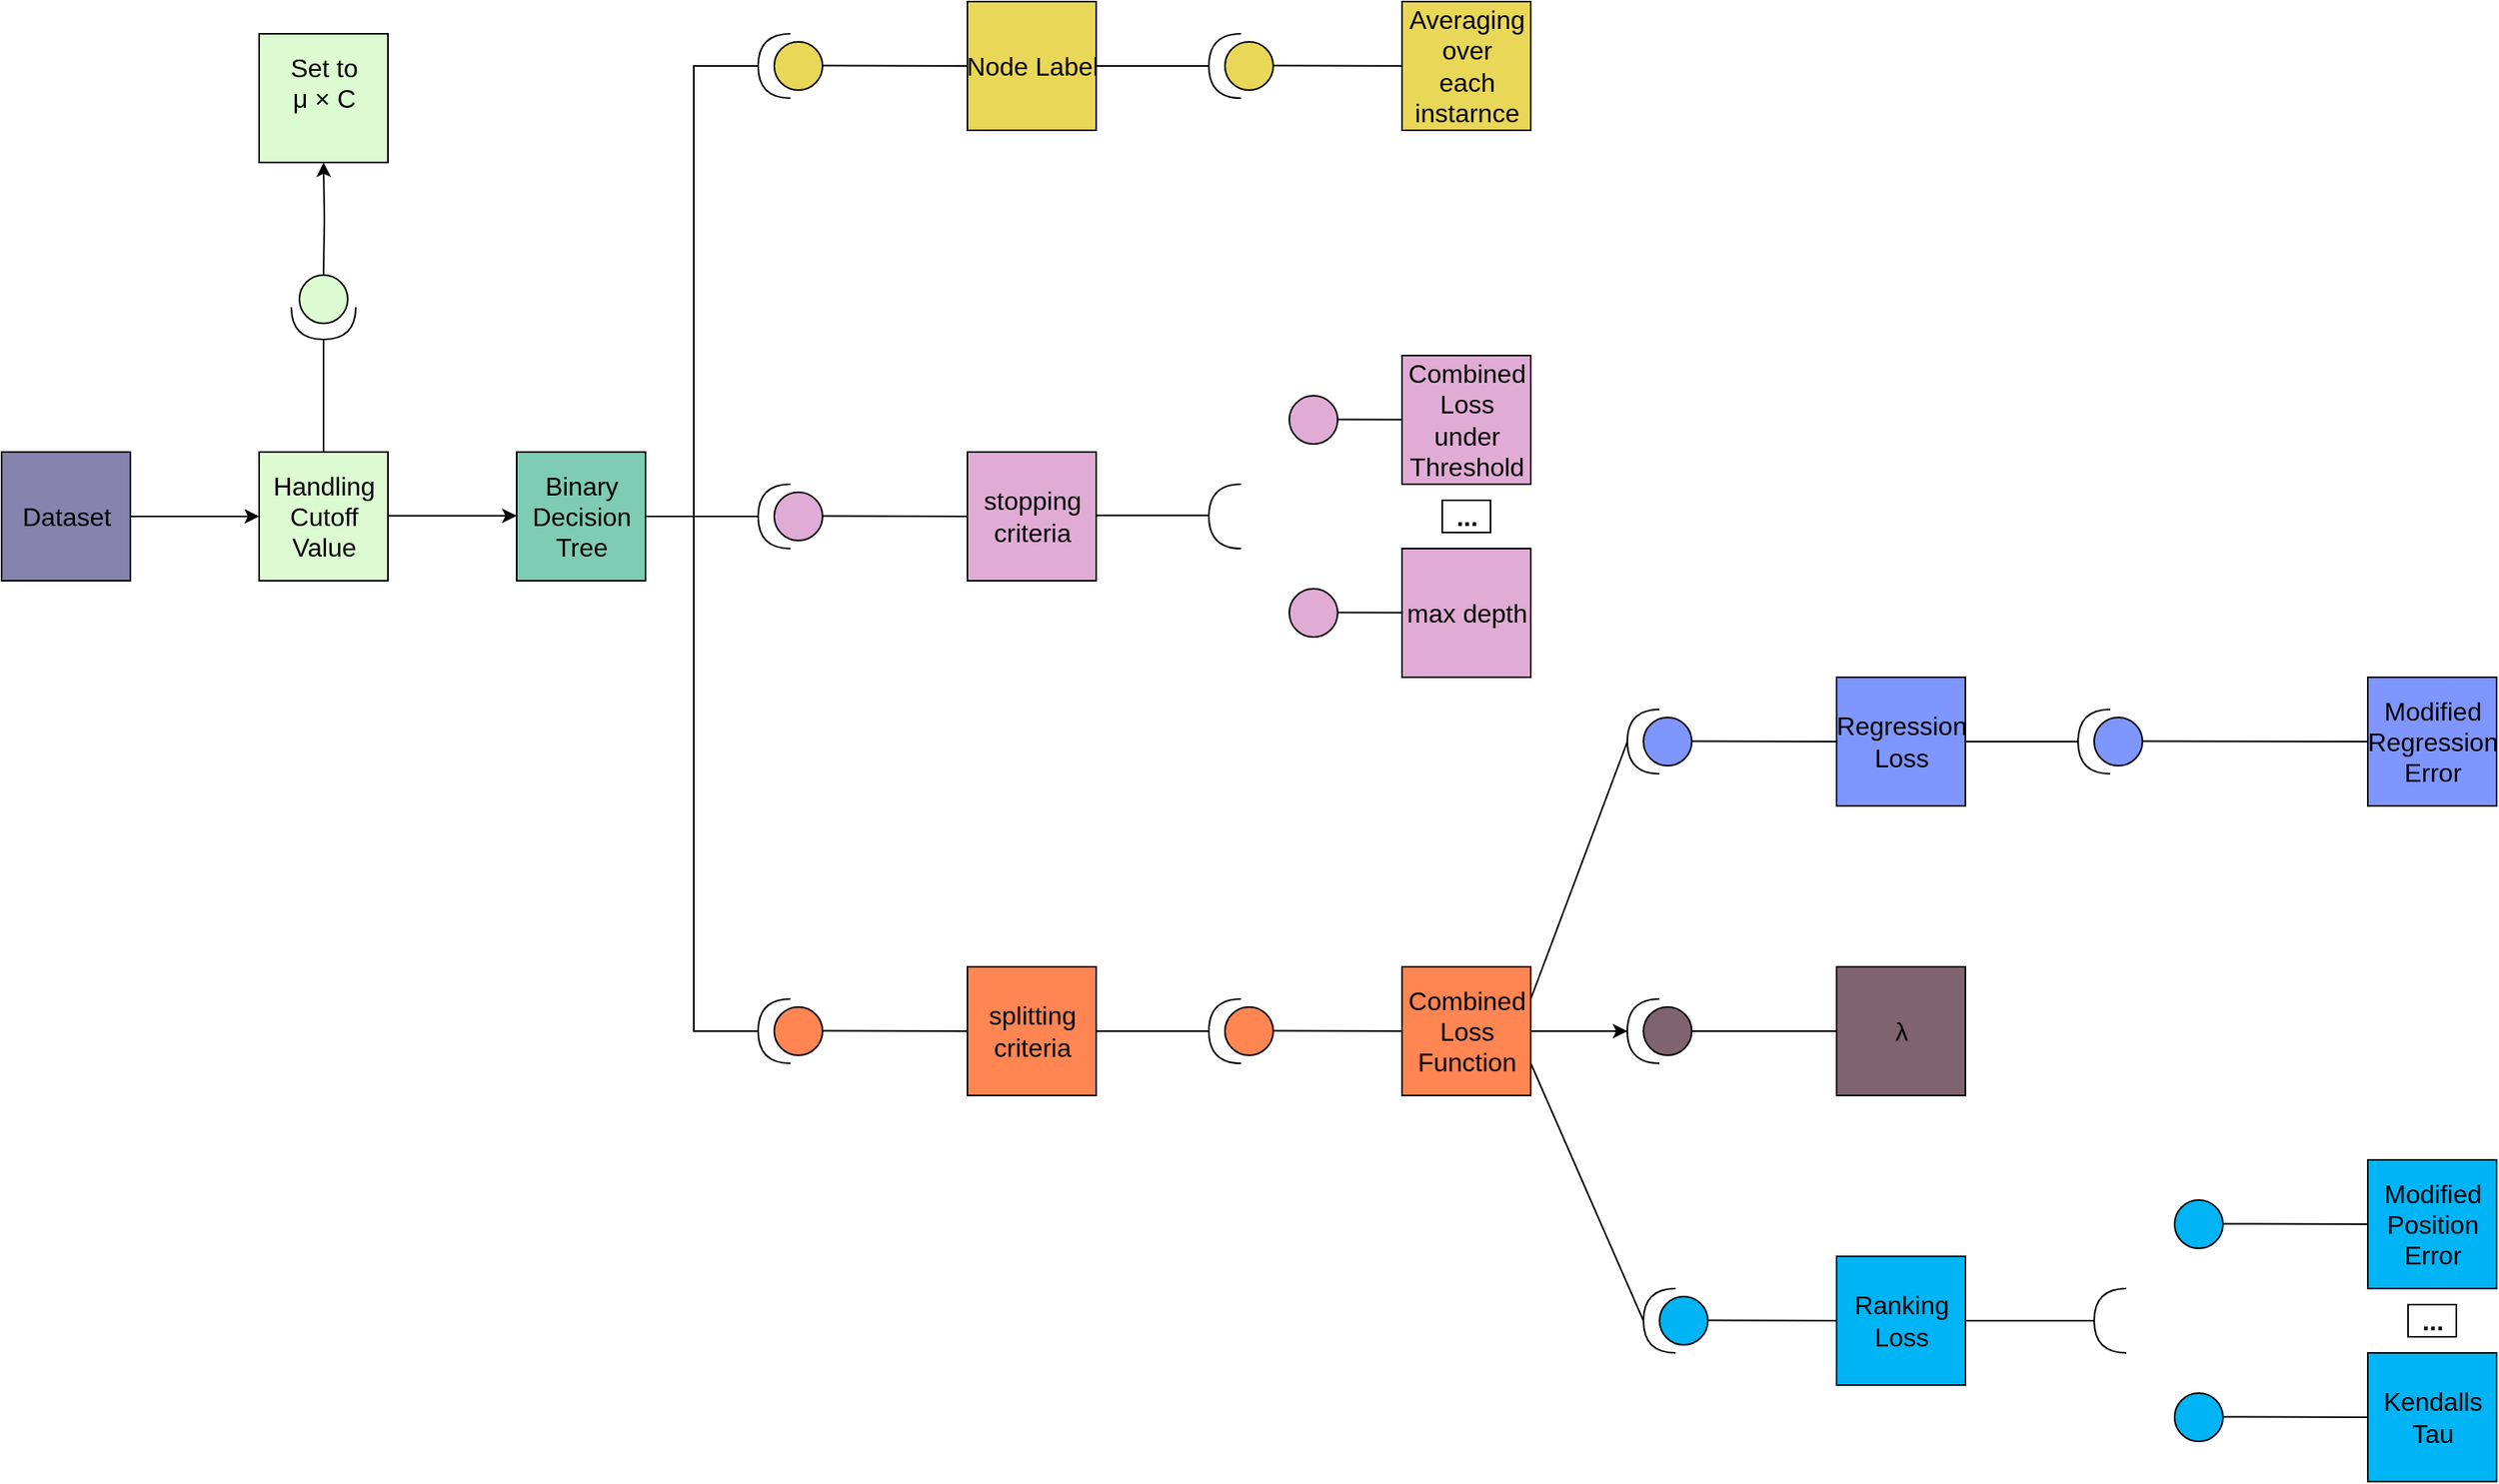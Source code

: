 <mxfile version="15.9.6" type="github">
  <diagram id="wFE0QG_FPsp0jaGvCLVb" name="Page-1">
    <mxGraphModel dx="3160" dy="2031" grid="1" gridSize="10" guides="1" tooltips="1" connect="1" arrows="1" fold="1" page="1" pageScale="1" pageWidth="850" pageHeight="1100" math="0" shadow="0">
      <root>
        <mxCell id="0" />
        <mxCell id="1" parent="0" />
        <mxCell id="tZ7djmpZorgxgHxO5tKS-25" value="" style="edgeStyle=orthogonalEdgeStyle;rounded=0;orthogonalLoop=1;jettySize=auto;html=1;fontSize=16;strokeColor=#000000;" parent="1" source="tZ7djmpZorgxgHxO5tKS-6" target="tZ7djmpZorgxgHxO5tKS-11" edge="1">
          <mxGeometry relative="1" as="geometry" />
        </mxCell>
        <mxCell id="tZ7djmpZorgxgHxO5tKS-6" value="Dataset" style="html=1;rounded=0;rotation=0;fontSize=16;fillColor=#8484AE;strokeColor=#000000;" parent="1" vertex="1">
          <mxGeometry x="50" y="400" width="80" height="80" as="geometry" />
        </mxCell>
        <mxCell id="tZ7djmpZorgxgHxO5tKS-11" value="Handling&lt;br style=&quot;font-size: 16px;&quot;&gt;Cutoff&lt;br style=&quot;font-size: 16px;&quot;&gt;Value" style="html=1;rounded=0;fontSize=16;fillColor=#DDFBD2;strokeColor=#000000;" parent="1" vertex="1">
          <mxGeometry x="210" y="400" width="80" height="80" as="geometry" />
        </mxCell>
        <mxCell id="tZ7djmpZorgxgHxO5tKS-31" value="Set to&lt;br style=&quot;font-size: 16px;&quot;&gt;μ&amp;nbsp;&lt;span style=&quot;font-size: 16px;&quot;&gt;× C&lt;br style=&quot;font-size: 16px;&quot;&gt;&lt;br style=&quot;font-size: 16px;&quot;&gt;&lt;/span&gt;" style="html=1;rounded=0;fontSize=16;fillColor=#DDFBD2;strokeColor=#000000;" parent="1" vertex="1">
          <mxGeometry x="210" y="140" width="80" height="80" as="geometry" />
        </mxCell>
        <mxCell id="tZ7djmpZorgxgHxO5tKS-32" value="" style="edgeStyle=orthogonalEdgeStyle;rounded=0;orthogonalLoop=1;jettySize=auto;html=1;fontSize=16;strokeColor=#000000;" parent="1" edge="1">
          <mxGeometry relative="1" as="geometry">
            <mxPoint x="290.0" y="439.66" as="sourcePoint" />
            <mxPoint x="370" y="439.66" as="targetPoint" />
          </mxGeometry>
        </mxCell>
        <mxCell id="tZ7djmpZorgxgHxO5tKS-33" value="Binary&lt;br style=&quot;font-size: 16px;&quot;&gt;Decision&lt;br style=&quot;font-size: 16px;&quot;&gt;Tree" style="html=1;rounded=0;fontSize=16;fillColor=#7ECCB3;strokeColor=#000000;gradientColor=none;" parent="1" vertex="1">
          <mxGeometry x="370" y="400" width="80" height="80" as="geometry" />
        </mxCell>
        <mxCell id="tZ7djmpZorgxgHxO5tKS-36" value="Node Label" style="html=1;rounded=0;fontSize=16;fillColor=#E9D758;strokeColor=#000000;" parent="1" vertex="1">
          <mxGeometry x="650" y="120" width="80" height="80" as="geometry" />
        </mxCell>
        <mxCell id="tZ7djmpZorgxgHxO5tKS-29" value="" style="ellipse;fillColor=#E9D758;strokeColor=#000000;fontSize=16;" parent="1" vertex="1">
          <mxGeometry x="810" y="145" width="30" height="30" as="geometry" />
        </mxCell>
        <mxCell id="tZ7djmpZorgxgHxO5tKS-30" value="" style="endArrow=none;html=1;rounded=0;entryX=0.5;entryY=0;entryDx=0;entryDy=0;fontSize=16;strokeColor=#000000;" parent="1" edge="1">
          <mxGeometry relative="1" as="geometry">
            <mxPoint x="930" y="160" as="sourcePoint" />
            <mxPoint x="840" y="159.76" as="targetPoint" />
          </mxGeometry>
        </mxCell>
        <mxCell id="tZ7djmpZorgxgHxO5tKS-46" value="Averaging&lt;br style=&quot;font-size: 16px;&quot;&gt;over&lt;br style=&quot;font-size: 16px;&quot;&gt;each&lt;br style=&quot;font-size: 16px;&quot;&gt;instarnce" style="html=1;rounded=0;fontSize=16;fillColor=#E9D758;strokeColor=#000000;" parent="1" vertex="1">
          <mxGeometry x="920" y="120" width="80" height="80" as="geometry" />
        </mxCell>
        <mxCell id="tZ7djmpZorgxgHxO5tKS-44" value="" style="ellipse;fillColor=#DDFBD2;strokeColor=#000000;fontSize=16;" parent="1" vertex="1">
          <mxGeometry x="235" y="290" width="30" height="30" as="geometry" />
        </mxCell>
        <mxCell id="tZ7djmpZorgxgHxO5tKS-47" value="stopping&lt;br style=&quot;font-size: 16px;&quot;&gt;criteria" style="html=1;rounded=0;fontSize=16;fillColor=#E0ACD5;strokeColor=#000000;" parent="1" vertex="1">
          <mxGeometry x="650" y="400" width="80" height="80" as="geometry" />
        </mxCell>
        <mxCell id="tZ7djmpZorgxgHxO5tKS-52" value="" style="ellipse;fillColor=#E0ACD5;strokeColor=#000000;fontSize=16;" parent="1" vertex="1">
          <mxGeometry x="850" y="365" width="30" height="30" as="geometry" />
        </mxCell>
        <mxCell id="tZ7djmpZorgxgHxO5tKS-53" value="" style="endArrow=none;html=1;rounded=0;entryX=0.5;entryY=0;entryDx=0;entryDy=0;fontSize=16;strokeColor=#000000;" parent="1" edge="1">
          <mxGeometry relative="1" as="geometry">
            <mxPoint x="970" y="380" as="sourcePoint" />
            <mxPoint x="880" y="379.76" as="targetPoint" />
          </mxGeometry>
        </mxCell>
        <mxCell id="tZ7djmpZorgxgHxO5tKS-54" value="Combined&lt;br style=&quot;font-size: 16px;&quot;&gt;Loss&lt;br style=&quot;font-size: 16px;&quot;&gt;under&lt;br style=&quot;font-size: 16px;&quot;&gt;Threshold" style="html=1;rounded=0;fontSize=16;fillColor=#E0ACD5;strokeColor=#000000;" parent="1" vertex="1">
          <mxGeometry x="920" y="340" width="80" height="80" as="geometry" />
        </mxCell>
        <mxCell id="tZ7djmpZorgxgHxO5tKS-56" value="" style="ellipse;fillColor=#E0ACD5;strokeColor=#000000;fontSize=16;" parent="1" vertex="1">
          <mxGeometry x="850" y="485" width="30" height="30" as="geometry" />
        </mxCell>
        <mxCell id="tZ7djmpZorgxgHxO5tKS-57" value="" style="endArrow=none;html=1;rounded=0;entryX=0.5;entryY=0;entryDx=0;entryDy=0;fontSize=16;strokeColor=#000000;" parent="1" edge="1">
          <mxGeometry relative="1" as="geometry">
            <mxPoint x="970" y="500" as="sourcePoint" />
            <mxPoint x="880" y="499.76" as="targetPoint" />
          </mxGeometry>
        </mxCell>
        <mxCell id="tZ7djmpZorgxgHxO5tKS-58" value="max depth" style="html=1;rounded=0;fontSize=16;fillColor=#E0ACD5;strokeColor=#000000;" parent="1" vertex="1">
          <mxGeometry x="920" y="460" width="80" height="80" as="geometry" />
        </mxCell>
        <mxCell id="tZ7djmpZorgxgHxO5tKS-59" value="&lt;font style=&quot;font-size: 16px&quot;&gt;&lt;b style=&quot;font-size: 16px;&quot;&gt;...&lt;/b&gt;&lt;/font&gt;" style="text;html=1;align=center;verticalAlign=middle;resizable=0;points=[];autosize=1;strokeColor=#000000;fillColor=none;fontSize=16;" parent="1" vertex="1">
          <mxGeometry x="945" y="430" width="30" height="20" as="geometry" />
        </mxCell>
        <mxCell id="tZ7djmpZorgxgHxO5tKS-60" value="splitting&lt;br style=&quot;font-size: 16px;&quot;&gt;criteria" style="html=1;rounded=0;fontSize=16;fillColor=#FF8552;strokeColor=#000000;" parent="1" vertex="1">
          <mxGeometry x="650" y="720" width="80" height="80" as="geometry" />
        </mxCell>
        <mxCell id="tZ7djmpZorgxgHxO5tKS-62" value="" style="shape=requiredInterface;html=1;verticalLabelPosition=bottom;sketch=0;rotation=90;direction=south;fontSize=16;strokeColor=#000000;" parent="1" vertex="1">
          <mxGeometry x="790" y="750" width="40" height="20" as="geometry" />
        </mxCell>
        <mxCell id="tZ7djmpZorgxgHxO5tKS-63" value="" style="endArrow=none;html=1;rounded=0;exitX=1;exitY=0.5;exitDx=0;exitDy=0;exitPerimeter=0;fontSize=16;strokeColor=#000000;" parent="1" source="tZ7djmpZorgxgHxO5tKS-62" edge="1">
          <mxGeometry relative="1" as="geometry">
            <mxPoint x="-40" y="340" as="sourcePoint" />
            <mxPoint x="730" y="760" as="targetPoint" />
          </mxGeometry>
        </mxCell>
        <mxCell id="tZ7djmpZorgxgHxO5tKS-65" value="" style="ellipse;fillColor=#FF8552;strokeColor=#000000;fontSize=16;" parent="1" vertex="1">
          <mxGeometry x="810" y="745" width="30" height="30" as="geometry" />
        </mxCell>
        <mxCell id="tZ7djmpZorgxgHxO5tKS-66" value="" style="endArrow=none;html=1;rounded=0;entryX=0.5;entryY=0;entryDx=0;entryDy=0;fontSize=16;strokeColor=#000000;" parent="1" edge="1">
          <mxGeometry relative="1" as="geometry">
            <mxPoint x="930" y="760" as="sourcePoint" />
            <mxPoint x="840" y="759.76" as="targetPoint" />
          </mxGeometry>
        </mxCell>
        <mxCell id="tZ7djmpZorgxgHxO5tKS-132" value="" style="edgeStyle=orthogonalEdgeStyle;rounded=0;orthogonalLoop=1;jettySize=auto;html=1;fontSize=16;strokeColor=#000000;" parent="1" source="tZ7djmpZorgxgHxO5tKS-67" target="tZ7djmpZorgxgHxO5tKS-81" edge="1">
          <mxGeometry relative="1" as="geometry" />
        </mxCell>
        <mxCell id="tZ7djmpZorgxgHxO5tKS-67" value="Combined&lt;br style=&quot;font-size: 16px;&quot;&gt;Loss&lt;br style=&quot;font-size: 16px;&quot;&gt;Function" style="html=1;rounded=0;fontSize=16;fillColor=#FF8552;strokeColor=#000000;" parent="1" vertex="1">
          <mxGeometry x="920" y="720" width="80" height="80" as="geometry" />
        </mxCell>
        <mxCell id="tZ7djmpZorgxgHxO5tKS-68" value="" style="shape=requiredInterface;html=1;verticalLabelPosition=bottom;sketch=0;rotation=90;direction=south;fontSize=16;strokeColor=#000000;" parent="1" vertex="1">
          <mxGeometry x="1050" y="570" width="40" height="20" as="geometry" />
        </mxCell>
        <mxCell id="tZ7djmpZorgxgHxO5tKS-69" value="" style="endArrow=none;html=1;rounded=0;exitX=1;exitY=0.5;exitDx=0;exitDy=0;exitPerimeter=0;entryX=1;entryY=0.25;entryDx=0;entryDy=0;fontSize=16;strokeColor=#000000;" parent="1" source="tZ7djmpZorgxgHxO5tKS-68" target="tZ7djmpZorgxgHxO5tKS-67" edge="1">
          <mxGeometry relative="1" as="geometry">
            <mxPoint x="230" y="200" as="sourcePoint" />
            <mxPoint x="1000" y="620" as="targetPoint" />
          </mxGeometry>
        </mxCell>
        <mxCell id="tZ7djmpZorgxgHxO5tKS-70" value="" style="shape=requiredInterface;html=1;verticalLabelPosition=bottom;sketch=0;rotation=90;direction=south;fontSize=16;strokeColor=#000000;" parent="1" vertex="1">
          <mxGeometry x="1060" y="930" width="40" height="20" as="geometry" />
        </mxCell>
        <mxCell id="tZ7djmpZorgxgHxO5tKS-71" value="" style="endArrow=none;html=1;rounded=0;exitX=1;exitY=0.5;exitDx=0;exitDy=0;exitPerimeter=0;entryX=1;entryY=0.75;entryDx=0;entryDy=0;fontSize=16;strokeColor=#000000;" parent="1" source="tZ7djmpZorgxgHxO5tKS-70" target="tZ7djmpZorgxgHxO5tKS-67" edge="1">
          <mxGeometry relative="1" as="geometry">
            <mxPoint x="255" y="500" as="sourcePoint" />
            <mxPoint x="1010" y="900" as="targetPoint" />
          </mxGeometry>
        </mxCell>
        <mxCell id="tZ7djmpZorgxgHxO5tKS-72" value="" style="ellipse;fillColor=#7F96FF;strokeColor=#000000;fontSize=16;" parent="1" vertex="1">
          <mxGeometry x="1070" y="565" width="30" height="30" as="geometry" />
        </mxCell>
        <mxCell id="tZ7djmpZorgxgHxO5tKS-73" value="" style="endArrow=none;html=1;rounded=0;entryX=0.5;entryY=0;entryDx=0;entryDy=0;fontSize=16;strokeColor=#000000;" parent="1" edge="1">
          <mxGeometry relative="1" as="geometry">
            <mxPoint x="1190" y="580" as="sourcePoint" />
            <mxPoint x="1100" y="579.76" as="targetPoint" />
          </mxGeometry>
        </mxCell>
        <mxCell id="tZ7djmpZorgxgHxO5tKS-74" value="Regression&lt;br style=&quot;font-size: 16px;&quot;&gt;Loss" style="html=1;rounded=0;fontSize=16;fillColor=#7F96FF;strokeColor=#000000;" parent="1" vertex="1">
          <mxGeometry x="1190" y="540" width="80" height="80" as="geometry" />
        </mxCell>
        <mxCell id="tZ7djmpZorgxgHxO5tKS-75" value="" style="ellipse;fillColor=#00B4F5;strokeColor=#000000;fontSize=16;" parent="1" vertex="1">
          <mxGeometry x="1080" y="925" width="30" height="30" as="geometry" />
        </mxCell>
        <mxCell id="tZ7djmpZorgxgHxO5tKS-76" value="" style="endArrow=none;html=1;rounded=0;entryX=0.5;entryY=0;entryDx=0;entryDy=0;fontSize=16;strokeColor=#000000;" parent="1" edge="1">
          <mxGeometry relative="1" as="geometry">
            <mxPoint x="1200" y="940" as="sourcePoint" />
            <mxPoint x="1110" y="939.76" as="targetPoint" />
          </mxGeometry>
        </mxCell>
        <mxCell id="tZ7djmpZorgxgHxO5tKS-77" value="Ranking&lt;br style=&quot;font-size: 16px;&quot;&gt;Loss" style="html=1;rounded=0;fontSize=16;fillColor=#00B4F5;strokeColor=#000000;" parent="1" vertex="1">
          <mxGeometry x="1190" y="900" width="80" height="80" as="geometry" />
        </mxCell>
        <mxCell id="tZ7djmpZorgxgHxO5tKS-78" value="" style="ellipse;fillColor=#7F636E;strokeColor=#000000;fontSize=16;" parent="1" vertex="1">
          <mxGeometry x="1070" y="745" width="30" height="30" as="geometry" />
        </mxCell>
        <mxCell id="tZ7djmpZorgxgHxO5tKS-79" value="" style="endArrow=none;html=1;rounded=0;exitX=0;exitY=0.5;exitDx=0;exitDy=0;fontSize=16;strokeColor=#000000;" parent="1" source="tZ7djmpZorgxgHxO5tKS-80" edge="1">
          <mxGeometry relative="1" as="geometry">
            <mxPoint x="1170.0" y="760" as="sourcePoint" />
            <mxPoint x="1100" y="760" as="targetPoint" />
          </mxGeometry>
        </mxCell>
        <mxCell id="tZ7djmpZorgxgHxO5tKS-80" value="&lt;font style=&quot;font-size: 16px;&quot;&gt;λ&lt;/font&gt;" style="html=1;rounded=0;fontSize=16;fillColor=#7F636E;strokeColor=#000000;" parent="1" vertex="1">
          <mxGeometry x="1190" y="720" width="80" height="80" as="geometry" />
        </mxCell>
        <mxCell id="tZ7djmpZorgxgHxO5tKS-81" value="" style="shape=requiredInterface;html=1;verticalLabelPosition=bottom;sketch=0;rotation=90;direction=south;fontSize=16;strokeColor=#000000;" parent="1" vertex="1">
          <mxGeometry x="1050" y="750" width="40" height="20" as="geometry" />
        </mxCell>
        <mxCell id="tZ7djmpZorgxgHxO5tKS-82" value="" style="endArrow=none;html=1;rounded=0;exitX=1;exitY=0.5;exitDx=0;exitDy=0;exitPerimeter=0;fontSize=16;strokeColor=#000000;" parent="1" source="tZ7djmpZorgxgHxO5tKS-81" edge="1">
          <mxGeometry relative="1" as="geometry">
            <mxPoint x="280" y="305" as="sourcePoint" />
            <mxPoint x="1010" y="760" as="targetPoint" />
          </mxGeometry>
        </mxCell>
        <mxCell id="tZ7djmpZorgxgHxO5tKS-114" value="" style="ellipse;fillColor=#7F96FF;strokeColor=#000000;fontSize=16;" parent="1" vertex="1">
          <mxGeometry x="1350" y="565" width="30" height="30" as="geometry" />
        </mxCell>
        <mxCell id="tZ7djmpZorgxgHxO5tKS-115" value="" style="endArrow=none;html=1;rounded=0;entryX=0.5;entryY=0;entryDx=0;entryDy=0;exitX=0;exitY=0.5;exitDx=0;exitDy=0;fontSize=16;strokeColor=#000000;" parent="1" source="tZ7djmpZorgxgHxO5tKS-116" edge="1">
          <mxGeometry relative="1" as="geometry">
            <mxPoint x="1470" y="580" as="sourcePoint" />
            <mxPoint x="1380" y="579.76" as="targetPoint" />
          </mxGeometry>
        </mxCell>
        <mxCell id="tZ7djmpZorgxgHxO5tKS-116" value="Modified&lt;br style=&quot;font-size: 16px;&quot;&gt;Regression&lt;br style=&quot;font-size: 16px;&quot;&gt;Error" style="html=1;rounded=0;fontSize=16;fillColor=#7F96FF;strokeColor=#000000;" parent="1" vertex="1">
          <mxGeometry x="1520" y="540" width="80" height="80" as="geometry" />
        </mxCell>
        <mxCell id="tZ7djmpZorgxgHxO5tKS-123" value="" style="ellipse;fillColor=#00B4F5;strokeColor=#000000;fontSize=16;" parent="1" vertex="1">
          <mxGeometry x="1400" y="865" width="30" height="30" as="geometry" />
        </mxCell>
        <mxCell id="tZ7djmpZorgxgHxO5tKS-124" value="" style="endArrow=none;html=1;rounded=0;entryX=0.5;entryY=0;entryDx=0;entryDy=0;fontSize=16;strokeColor=#000000;" parent="1" edge="1">
          <mxGeometry relative="1" as="geometry">
            <mxPoint x="1520" y="880" as="sourcePoint" />
            <mxPoint x="1430" y="879.76" as="targetPoint" />
          </mxGeometry>
        </mxCell>
        <mxCell id="tZ7djmpZorgxgHxO5tKS-125" value="Modified&lt;br style=&quot;font-size: 16px;&quot;&gt;Position&lt;br style=&quot;font-size: 16px;&quot;&gt;Error" style="html=1;rounded=0;fontSize=16;fillColor=#00B4F5;strokeColor=#000000;" parent="1" vertex="1">
          <mxGeometry x="1520" y="840" width="80" height="80" as="geometry" />
        </mxCell>
        <mxCell id="tZ7djmpZorgxgHxO5tKS-126" value="" style="ellipse;fillColor=#00B4F5;strokeColor=#000000;fontSize=16;" parent="1" vertex="1">
          <mxGeometry x="1400" y="985" width="30" height="30" as="geometry" />
        </mxCell>
        <mxCell id="tZ7djmpZorgxgHxO5tKS-127" value="" style="endArrow=none;html=1;rounded=0;entryX=0.5;entryY=0;entryDx=0;entryDy=0;fontSize=16;strokeColor=#000000;" parent="1" edge="1">
          <mxGeometry relative="1" as="geometry">
            <mxPoint x="1520" y="1000" as="sourcePoint" />
            <mxPoint x="1430" y="999.76" as="targetPoint" />
          </mxGeometry>
        </mxCell>
        <mxCell id="tZ7djmpZorgxgHxO5tKS-128" value="Kendalls&lt;br style=&quot;font-size: 16px;&quot;&gt;Tau" style="html=1;rounded=0;fontSize=16;fillColor=#00B4F5;strokeColor=#000000;" parent="1" vertex="1">
          <mxGeometry x="1520" y="960" width="80" height="80" as="geometry" />
        </mxCell>
        <mxCell id="tZ7djmpZorgxgHxO5tKS-130" value="&lt;font style=&quot;font-size: 16px&quot;&gt;&lt;b style=&quot;font-size: 16px;&quot;&gt;...&lt;/b&gt;&lt;/font&gt;" style="text;html=1;align=center;verticalAlign=middle;resizable=0;points=[];autosize=1;strokeColor=#000000;fillColor=none;fontSize=16;" parent="1" vertex="1">
          <mxGeometry x="1545" y="930" width="30" height="20" as="geometry" />
        </mxCell>
        <mxCell id="tZ7djmpZorgxgHxO5tKS-122" value="" style="endArrow=none;html=1;rounded=0;exitX=1;exitY=0.5;exitDx=0;exitDy=0;exitPerimeter=0;fontSize=16;entryX=1;entryY=0.5;entryDx=0;entryDy=0;strokeColor=#000000;" parent="1" source="tZ7djmpZorgxgHxO5tKS-121" target="tZ7djmpZorgxgHxO5tKS-77" edge="1">
          <mxGeometry relative="1" as="geometry">
            <mxPoint x="1330" y="810" as="sourcePoint" />
            <mxPoint x="1280" y="940" as="targetPoint" />
          </mxGeometry>
        </mxCell>
        <mxCell id="tZ7djmpZorgxgHxO5tKS-39" value="" style="shape=requiredInterface;html=1;verticalLabelPosition=bottom;sketch=0;rotation=90;direction=south;fontSize=16;strokeColor=#000000;" parent="1" vertex="1">
          <mxGeometry x="790" y="150" width="40" height="20" as="geometry" />
        </mxCell>
        <mxCell id="tZ7djmpZorgxgHxO5tKS-40" value="" style="endArrow=none;html=1;rounded=0;exitX=1;exitY=0.5;exitDx=0;exitDy=0;exitPerimeter=0;fontSize=16;strokeColor=#000000;" parent="1" source="tZ7djmpZorgxgHxO5tKS-39" edge="1">
          <mxGeometry relative="1" as="geometry">
            <mxPoint x="780" y="30" as="sourcePoint" />
            <mxPoint x="730" y="160" as="targetPoint" />
          </mxGeometry>
        </mxCell>
        <mxCell id="tZ7djmpZorgxgHxO5tKS-50" value="" style="shape=requiredInterface;html=1;verticalLabelPosition=bottom;sketch=0;rotation=90;direction=south;fontSize=16;strokeColor=#000000;" parent="1" vertex="1">
          <mxGeometry x="790" y="430" width="40" height="20" as="geometry" />
        </mxCell>
        <mxCell id="tZ7djmpZorgxgHxO5tKS-112" value="" style="shape=requiredInterface;html=1;verticalLabelPosition=bottom;sketch=0;rotation=90;direction=south;fontSize=16;strokeColor=#000000;" parent="1" vertex="1">
          <mxGeometry x="1330" y="570" width="40" height="20" as="geometry" />
        </mxCell>
        <mxCell id="tZ7djmpZorgxgHxO5tKS-113" value="" style="endArrow=none;html=1;rounded=0;exitX=1;exitY=0.5;exitDx=0;exitDy=0;exitPerimeter=0;fontSize=16;strokeColor=#000000;" parent="1" source="tZ7djmpZorgxgHxO5tKS-112" edge="1">
          <mxGeometry relative="1" as="geometry">
            <mxPoint x="1320" y="450" as="sourcePoint" />
            <mxPoint x="1270" y="580" as="targetPoint" />
          </mxGeometry>
        </mxCell>
        <mxCell id="tZ7djmpZorgxgHxO5tKS-121" value="" style="shape=requiredInterface;html=1;verticalLabelPosition=bottom;sketch=0;rotation=90;direction=south;fontSize=16;strokeColor=#000000;" parent="1" vertex="1">
          <mxGeometry x="1340" y="930" width="40" height="20" as="geometry" />
        </mxCell>
        <mxCell id="thf20xmfrMY9EtbRYETB-2" value="" style="edgeStyle=orthogonalEdgeStyle;rounded=0;orthogonalLoop=1;jettySize=auto;html=1;entryX=0.5;entryY=1;entryDx=0;entryDy=0;" edge="1" parent="1" target="tZ7djmpZorgxgHxO5tKS-31">
          <mxGeometry relative="1" as="geometry">
            <mxPoint x="250" y="290" as="sourcePoint" />
            <mxPoint x="250.0" y="230" as="targetPoint" />
          </mxGeometry>
        </mxCell>
        <mxCell id="tZ7djmpZorgxgHxO5tKS-22" value="" style="shape=requiredInterface;html=1;verticalLabelPosition=bottom;sketch=0;rotation=0;direction=south;fontSize=16;strokeColor=#000000;" parent="1" vertex="1">
          <mxGeometry x="230" y="310" width="40" height="20" as="geometry" />
        </mxCell>
        <mxCell id="tZ7djmpZorgxgHxO5tKS-24" value="" style="endArrow=none;html=1;rounded=0;entryX=0.5;entryY=0;entryDx=0;entryDy=0;exitX=1;exitY=0.5;exitDx=0;exitDy=0;exitPerimeter=0;fontSize=16;strokeColor=#000000;" parent="1" source="tZ7djmpZorgxgHxO5tKS-22" target="tZ7djmpZorgxgHxO5tKS-11" edge="1">
          <mxGeometry relative="1" as="geometry">
            <mxPoint x="120" y="350" as="sourcePoint" />
            <mxPoint x="280" y="350" as="targetPoint" />
          </mxGeometry>
        </mxCell>
        <mxCell id="thf20xmfrMY9EtbRYETB-75" value="" style="shape=requiredInterface;html=1;verticalLabelPosition=bottom;sketch=0;rotation=90;direction=south;fontSize=16;strokeColor=#000000;" vertex="1" parent="1">
          <mxGeometry x="510" y="150" width="40" height="20" as="geometry" />
        </mxCell>
        <mxCell id="thf20xmfrMY9EtbRYETB-76" value="" style="endArrow=none;html=1;rounded=0;exitX=1;exitY=0.5;exitDx=0;exitDy=0;exitPerimeter=0;fontSize=16;strokeColor=#000000;entryX=1;entryY=0.5;entryDx=0;entryDy=0;" edge="1" parent="1" source="thf20xmfrMY9EtbRYETB-75" target="tZ7djmpZorgxgHxO5tKS-33">
          <mxGeometry relative="1" as="geometry">
            <mxPoint x="500" y="310" as="sourcePoint" />
            <mxPoint x="480" y="440" as="targetPoint" />
            <Array as="points">
              <mxPoint x="480" y="160" />
              <mxPoint x="480" y="440" />
              <mxPoint x="470" y="440" />
            </Array>
          </mxGeometry>
        </mxCell>
        <mxCell id="thf20xmfrMY9EtbRYETB-77" value="" style="endArrow=none;html=1;rounded=0;exitX=1;exitY=0.5;exitDx=0;exitDy=0;exitPerimeter=0;fontSize=16;strokeColor=#000000;" edge="1" parent="1">
          <mxGeometry relative="1" as="geometry">
            <mxPoint x="800.0" y="439.41" as="sourcePoint" />
            <mxPoint x="730" y="439.41" as="targetPoint" />
          </mxGeometry>
        </mxCell>
        <mxCell id="thf20xmfrMY9EtbRYETB-79" value="" style="endArrow=none;html=1;rounded=0;fontSize=16;strokeColor=#000000;" edge="1" parent="1">
          <mxGeometry relative="1" as="geometry">
            <mxPoint x="520" y="440" as="sourcePoint" />
            <mxPoint x="480" y="440.0" as="targetPoint" />
          </mxGeometry>
        </mxCell>
        <mxCell id="thf20xmfrMY9EtbRYETB-80" value="" style="shape=requiredInterface;html=1;verticalLabelPosition=bottom;sketch=0;rotation=90;direction=south;fontSize=16;strokeColor=#000000;" vertex="1" parent="1">
          <mxGeometry x="510" y="430" width="40" height="20" as="geometry" />
        </mxCell>
        <mxCell id="thf20xmfrMY9EtbRYETB-84" value="" style="ellipse;fillColor=#E0ACD5;strokeColor=#000000;fontSize=16;" vertex="1" parent="1">
          <mxGeometry x="530" y="425" width="30" height="30" as="geometry" />
        </mxCell>
        <mxCell id="thf20xmfrMY9EtbRYETB-85" value="" style="endArrow=none;html=1;rounded=0;entryX=0.5;entryY=0;entryDx=0;entryDy=0;fontSize=16;strokeColor=#000000;" edge="1" parent="1">
          <mxGeometry relative="1" as="geometry">
            <mxPoint x="650" y="440" as="sourcePoint" />
            <mxPoint x="560" y="439.76" as="targetPoint" />
          </mxGeometry>
        </mxCell>
        <mxCell id="thf20xmfrMY9EtbRYETB-86" value="" style="endArrow=none;html=1;rounded=0;fontSize=16;strokeColor=#000000;" edge="1" parent="1">
          <mxGeometry relative="1" as="geometry">
            <mxPoint x="520" y="760" as="sourcePoint" />
            <mxPoint x="480" y="440" as="targetPoint" />
            <Array as="points">
              <mxPoint x="480" y="760" />
            </Array>
          </mxGeometry>
        </mxCell>
        <mxCell id="thf20xmfrMY9EtbRYETB-88" value="" style="shape=requiredInterface;html=1;verticalLabelPosition=bottom;sketch=0;rotation=90;direction=south;fontSize=16;strokeColor=#000000;" vertex="1" parent="1">
          <mxGeometry x="510" y="750" width="40" height="20" as="geometry" />
        </mxCell>
        <mxCell id="thf20xmfrMY9EtbRYETB-89" value="" style="ellipse;fillColor=#FF8552;strokeColor=#000000;fontSize=16;" vertex="1" parent="1">
          <mxGeometry x="530" y="745" width="30" height="30" as="geometry" />
        </mxCell>
        <mxCell id="thf20xmfrMY9EtbRYETB-90" value="" style="endArrow=none;html=1;rounded=0;entryX=0.5;entryY=0;entryDx=0;entryDy=0;fontSize=16;strokeColor=#000000;" edge="1" parent="1">
          <mxGeometry relative="1" as="geometry">
            <mxPoint x="650" y="760" as="sourcePoint" />
            <mxPoint x="560" y="759.76" as="targetPoint" />
          </mxGeometry>
        </mxCell>
        <mxCell id="thf20xmfrMY9EtbRYETB-91" value="" style="ellipse;fillColor=#E9D758;strokeColor=#000000;fontSize=16;" vertex="1" parent="1">
          <mxGeometry x="530" y="145" width="30" height="30" as="geometry" />
        </mxCell>
        <mxCell id="thf20xmfrMY9EtbRYETB-92" value="" style="endArrow=none;html=1;rounded=0;entryX=0.5;entryY=0;entryDx=0;entryDy=0;fontSize=16;strokeColor=#000000;" edge="1" parent="1">
          <mxGeometry relative="1" as="geometry">
            <mxPoint x="650" y="160" as="sourcePoint" />
            <mxPoint x="560" y="159.76" as="targetPoint" />
          </mxGeometry>
        </mxCell>
      </root>
    </mxGraphModel>
  </diagram>
</mxfile>
